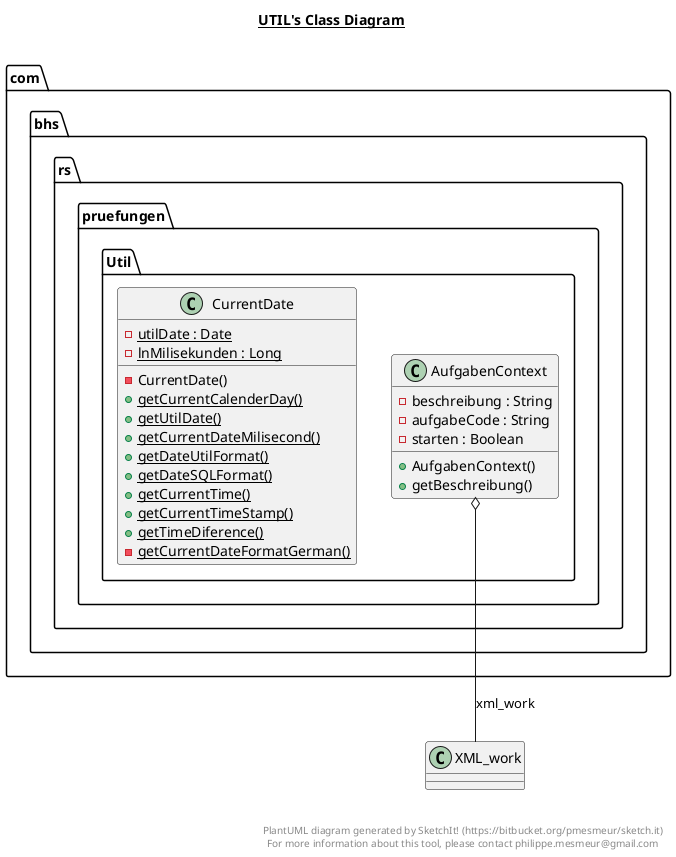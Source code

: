 @startuml

title __UTIL's Class Diagram__\n

  package com.bhs.rs.pruefungen {
    package com.bhs.rs.pruefungen.Util {
      class AufgabenContext {
          - beschreibung : String
          - aufgabeCode : String
          - starten : Boolean
          + AufgabenContext()
          + getBeschreibung()
      }
    }
  }
  

  package com.bhs.rs.pruefungen {
    package com.bhs.rs.pruefungen.Util {
      class CurrentDate {
          {static} - utilDate : Date
          {static} - lnMilisekunden : Long
          - CurrentDate()
          {static} + getCurrentCalenderDay()
          {static} + getUtilDate()
          {static} + getCurrentDateMilisecond()
          {static} + getDateUtilFormat()
          {static} + getDateSQLFormat()
          {static} + getCurrentTime()
          {static} + getCurrentTimeStamp()
          {static} + getTimeDiference()
          {static} - getCurrentDateFormatGerman()
      }
    }
  }
  

  AufgabenContext o-- XML_work : xml_work


right footer


PlantUML diagram generated by SketchIt! (https://bitbucket.org/pmesmeur/sketch.it)
For more information about this tool, please contact philippe.mesmeur@gmail.com
endfooter

@enduml
